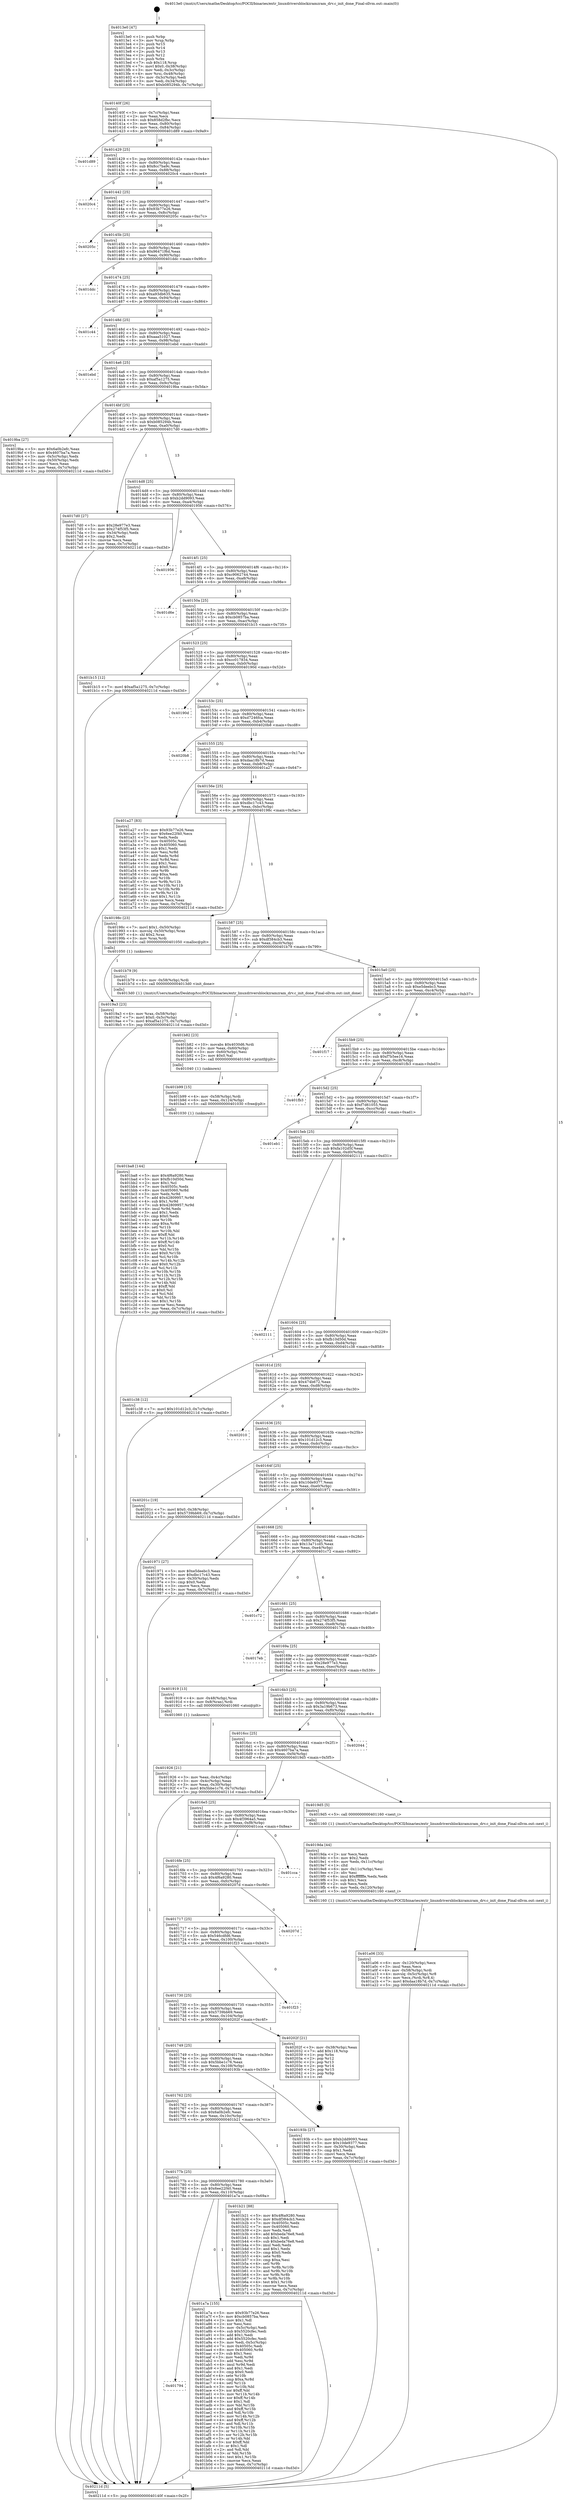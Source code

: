 digraph "0x4013e0" {
  label = "0x4013e0 (/mnt/c/Users/mathe/Desktop/tcc/POCII/binaries/extr_linuxdriversblockzramzram_drv.c_init_done_Final-ollvm.out::main(0))"
  labelloc = "t"
  node[shape=record]

  Entry [label="",width=0.3,height=0.3,shape=circle,fillcolor=black,style=filled]
  "0x40140f" [label="{
     0x40140f [26]\l
     | [instrs]\l
     &nbsp;&nbsp;0x40140f \<+3\>: mov -0x7c(%rbp),%eax\l
     &nbsp;&nbsp;0x401412 \<+2\>: mov %eax,%ecx\l
     &nbsp;&nbsp;0x401414 \<+6\>: sub $0x858d2fbc,%ecx\l
     &nbsp;&nbsp;0x40141a \<+3\>: mov %eax,-0x80(%rbp)\l
     &nbsp;&nbsp;0x40141d \<+6\>: mov %ecx,-0x84(%rbp)\l
     &nbsp;&nbsp;0x401423 \<+6\>: je 0000000000401d89 \<main+0x9a9\>\l
  }"]
  "0x401d89" [label="{
     0x401d89\l
  }", style=dashed]
  "0x401429" [label="{
     0x401429 [25]\l
     | [instrs]\l
     &nbsp;&nbsp;0x401429 \<+5\>: jmp 000000000040142e \<main+0x4e\>\l
     &nbsp;&nbsp;0x40142e \<+3\>: mov -0x80(%rbp),%eax\l
     &nbsp;&nbsp;0x401431 \<+5\>: sub $0x8cc7ba9c,%eax\l
     &nbsp;&nbsp;0x401436 \<+6\>: mov %eax,-0x88(%rbp)\l
     &nbsp;&nbsp;0x40143c \<+6\>: je 00000000004020c4 \<main+0xce4\>\l
  }"]
  Exit [label="",width=0.3,height=0.3,shape=circle,fillcolor=black,style=filled,peripheries=2]
  "0x4020c4" [label="{
     0x4020c4\l
  }", style=dashed]
  "0x401442" [label="{
     0x401442 [25]\l
     | [instrs]\l
     &nbsp;&nbsp;0x401442 \<+5\>: jmp 0000000000401447 \<main+0x67\>\l
     &nbsp;&nbsp;0x401447 \<+3\>: mov -0x80(%rbp),%eax\l
     &nbsp;&nbsp;0x40144a \<+5\>: sub $0x93b77e26,%eax\l
     &nbsp;&nbsp;0x40144f \<+6\>: mov %eax,-0x8c(%rbp)\l
     &nbsp;&nbsp;0x401455 \<+6\>: je 000000000040205c \<main+0xc7c\>\l
  }"]
  "0x401ba8" [label="{
     0x401ba8 [144]\l
     | [instrs]\l
     &nbsp;&nbsp;0x401ba8 \<+5\>: mov $0x4f6a9280,%eax\l
     &nbsp;&nbsp;0x401bad \<+5\>: mov $0xfb10d50d,%esi\l
     &nbsp;&nbsp;0x401bb2 \<+2\>: mov $0x1,%cl\l
     &nbsp;&nbsp;0x401bb4 \<+7\>: mov 0x40505c,%edx\l
     &nbsp;&nbsp;0x401bbb \<+8\>: mov 0x405060,%r8d\l
     &nbsp;&nbsp;0x401bc3 \<+3\>: mov %edx,%r9d\l
     &nbsp;&nbsp;0x401bc6 \<+7\>: add $0x42809957,%r9d\l
     &nbsp;&nbsp;0x401bcd \<+4\>: sub $0x1,%r9d\l
     &nbsp;&nbsp;0x401bd1 \<+7\>: sub $0x42809957,%r9d\l
     &nbsp;&nbsp;0x401bd8 \<+4\>: imul %r9d,%edx\l
     &nbsp;&nbsp;0x401bdc \<+3\>: and $0x1,%edx\l
     &nbsp;&nbsp;0x401bdf \<+3\>: cmp $0x0,%edx\l
     &nbsp;&nbsp;0x401be2 \<+4\>: sete %r10b\l
     &nbsp;&nbsp;0x401be6 \<+4\>: cmp $0xa,%r8d\l
     &nbsp;&nbsp;0x401bea \<+4\>: setl %r11b\l
     &nbsp;&nbsp;0x401bee \<+3\>: mov %r10b,%bl\l
     &nbsp;&nbsp;0x401bf1 \<+3\>: xor $0xff,%bl\l
     &nbsp;&nbsp;0x401bf4 \<+3\>: mov %r11b,%r14b\l
     &nbsp;&nbsp;0x401bf7 \<+4\>: xor $0xff,%r14b\l
     &nbsp;&nbsp;0x401bfb \<+3\>: xor $0x0,%cl\l
     &nbsp;&nbsp;0x401bfe \<+3\>: mov %bl,%r15b\l
     &nbsp;&nbsp;0x401c01 \<+4\>: and $0x0,%r15b\l
     &nbsp;&nbsp;0x401c05 \<+3\>: and %cl,%r10b\l
     &nbsp;&nbsp;0x401c08 \<+3\>: mov %r14b,%r12b\l
     &nbsp;&nbsp;0x401c0b \<+4\>: and $0x0,%r12b\l
     &nbsp;&nbsp;0x401c0f \<+3\>: and %cl,%r11b\l
     &nbsp;&nbsp;0x401c12 \<+3\>: or %r10b,%r15b\l
     &nbsp;&nbsp;0x401c15 \<+3\>: or %r11b,%r12b\l
     &nbsp;&nbsp;0x401c18 \<+3\>: xor %r12b,%r15b\l
     &nbsp;&nbsp;0x401c1b \<+3\>: or %r14b,%bl\l
     &nbsp;&nbsp;0x401c1e \<+3\>: xor $0xff,%bl\l
     &nbsp;&nbsp;0x401c21 \<+3\>: or $0x0,%cl\l
     &nbsp;&nbsp;0x401c24 \<+2\>: and %cl,%bl\l
     &nbsp;&nbsp;0x401c26 \<+3\>: or %bl,%r15b\l
     &nbsp;&nbsp;0x401c29 \<+4\>: test $0x1,%r15b\l
     &nbsp;&nbsp;0x401c2d \<+3\>: cmovne %esi,%eax\l
     &nbsp;&nbsp;0x401c30 \<+3\>: mov %eax,-0x7c(%rbp)\l
     &nbsp;&nbsp;0x401c33 \<+5\>: jmp 000000000040211d \<main+0xd3d\>\l
  }"]
  "0x40205c" [label="{
     0x40205c\l
  }", style=dashed]
  "0x40145b" [label="{
     0x40145b [25]\l
     | [instrs]\l
     &nbsp;&nbsp;0x40145b \<+5\>: jmp 0000000000401460 \<main+0x80\>\l
     &nbsp;&nbsp;0x401460 \<+3\>: mov -0x80(%rbp),%eax\l
     &nbsp;&nbsp;0x401463 \<+5\>: sub $0x96471f6d,%eax\l
     &nbsp;&nbsp;0x401468 \<+6\>: mov %eax,-0x90(%rbp)\l
     &nbsp;&nbsp;0x40146e \<+6\>: je 0000000000401ddc \<main+0x9fc\>\l
  }"]
  "0x401b99" [label="{
     0x401b99 [15]\l
     | [instrs]\l
     &nbsp;&nbsp;0x401b99 \<+4\>: mov -0x58(%rbp),%rdi\l
     &nbsp;&nbsp;0x401b9d \<+6\>: mov %eax,-0x124(%rbp)\l
     &nbsp;&nbsp;0x401ba3 \<+5\>: call 0000000000401030 \<free@plt\>\l
     | [calls]\l
     &nbsp;&nbsp;0x401030 \{1\} (unknown)\l
  }"]
  "0x401ddc" [label="{
     0x401ddc\l
  }", style=dashed]
  "0x401474" [label="{
     0x401474 [25]\l
     | [instrs]\l
     &nbsp;&nbsp;0x401474 \<+5\>: jmp 0000000000401479 \<main+0x99\>\l
     &nbsp;&nbsp;0x401479 \<+3\>: mov -0x80(%rbp),%eax\l
     &nbsp;&nbsp;0x40147c \<+5\>: sub $0xa93db635,%eax\l
     &nbsp;&nbsp;0x401481 \<+6\>: mov %eax,-0x94(%rbp)\l
     &nbsp;&nbsp;0x401487 \<+6\>: je 0000000000401c44 \<main+0x864\>\l
  }"]
  "0x401b82" [label="{
     0x401b82 [23]\l
     | [instrs]\l
     &nbsp;&nbsp;0x401b82 \<+10\>: movabs $0x4030d6,%rdi\l
     &nbsp;&nbsp;0x401b8c \<+3\>: mov %eax,-0x60(%rbp)\l
     &nbsp;&nbsp;0x401b8f \<+3\>: mov -0x60(%rbp),%esi\l
     &nbsp;&nbsp;0x401b92 \<+2\>: mov $0x0,%al\l
     &nbsp;&nbsp;0x401b94 \<+5\>: call 0000000000401040 \<printf@plt\>\l
     | [calls]\l
     &nbsp;&nbsp;0x401040 \{1\} (unknown)\l
  }"]
  "0x401c44" [label="{
     0x401c44\l
  }", style=dashed]
  "0x40148d" [label="{
     0x40148d [25]\l
     | [instrs]\l
     &nbsp;&nbsp;0x40148d \<+5\>: jmp 0000000000401492 \<main+0xb2\>\l
     &nbsp;&nbsp;0x401492 \<+3\>: mov -0x80(%rbp),%eax\l
     &nbsp;&nbsp;0x401495 \<+5\>: sub $0xaaa51027,%eax\l
     &nbsp;&nbsp;0x40149a \<+6\>: mov %eax,-0x98(%rbp)\l
     &nbsp;&nbsp;0x4014a0 \<+6\>: je 0000000000401ebd \<main+0xadd\>\l
  }"]
  "0x401794" [label="{
     0x401794\l
  }", style=dashed]
  "0x401ebd" [label="{
     0x401ebd\l
  }", style=dashed]
  "0x4014a6" [label="{
     0x4014a6 [25]\l
     | [instrs]\l
     &nbsp;&nbsp;0x4014a6 \<+5\>: jmp 00000000004014ab \<main+0xcb\>\l
     &nbsp;&nbsp;0x4014ab \<+3\>: mov -0x80(%rbp),%eax\l
     &nbsp;&nbsp;0x4014ae \<+5\>: sub $0xaf5a1275,%eax\l
     &nbsp;&nbsp;0x4014b3 \<+6\>: mov %eax,-0x9c(%rbp)\l
     &nbsp;&nbsp;0x4014b9 \<+6\>: je 00000000004019ba \<main+0x5da\>\l
  }"]
  "0x401a7a" [label="{
     0x401a7a [155]\l
     | [instrs]\l
     &nbsp;&nbsp;0x401a7a \<+5\>: mov $0x93b77e26,%eax\l
     &nbsp;&nbsp;0x401a7f \<+5\>: mov $0xcb0857ba,%ecx\l
     &nbsp;&nbsp;0x401a84 \<+2\>: mov $0x1,%dl\l
     &nbsp;&nbsp;0x401a86 \<+2\>: xor %esi,%esi\l
     &nbsp;&nbsp;0x401a88 \<+3\>: mov -0x5c(%rbp),%edi\l
     &nbsp;&nbsp;0x401a8b \<+6\>: sub $0x5520cfec,%edi\l
     &nbsp;&nbsp;0x401a91 \<+3\>: add $0x1,%edi\l
     &nbsp;&nbsp;0x401a94 \<+6\>: add $0x5520cfec,%edi\l
     &nbsp;&nbsp;0x401a9a \<+3\>: mov %edi,-0x5c(%rbp)\l
     &nbsp;&nbsp;0x401a9d \<+7\>: mov 0x40505c,%edi\l
     &nbsp;&nbsp;0x401aa4 \<+8\>: mov 0x405060,%r8d\l
     &nbsp;&nbsp;0x401aac \<+3\>: sub $0x1,%esi\l
     &nbsp;&nbsp;0x401aaf \<+3\>: mov %edi,%r9d\l
     &nbsp;&nbsp;0x401ab2 \<+3\>: add %esi,%r9d\l
     &nbsp;&nbsp;0x401ab5 \<+4\>: imul %r9d,%edi\l
     &nbsp;&nbsp;0x401ab9 \<+3\>: and $0x1,%edi\l
     &nbsp;&nbsp;0x401abc \<+3\>: cmp $0x0,%edi\l
     &nbsp;&nbsp;0x401abf \<+4\>: sete %r10b\l
     &nbsp;&nbsp;0x401ac3 \<+4\>: cmp $0xa,%r8d\l
     &nbsp;&nbsp;0x401ac7 \<+4\>: setl %r11b\l
     &nbsp;&nbsp;0x401acb \<+3\>: mov %r10b,%bl\l
     &nbsp;&nbsp;0x401ace \<+3\>: xor $0xff,%bl\l
     &nbsp;&nbsp;0x401ad1 \<+3\>: mov %r11b,%r14b\l
     &nbsp;&nbsp;0x401ad4 \<+4\>: xor $0xff,%r14b\l
     &nbsp;&nbsp;0x401ad8 \<+3\>: xor $0x1,%dl\l
     &nbsp;&nbsp;0x401adb \<+3\>: mov %bl,%r15b\l
     &nbsp;&nbsp;0x401ade \<+4\>: and $0xff,%r15b\l
     &nbsp;&nbsp;0x401ae2 \<+3\>: and %dl,%r10b\l
     &nbsp;&nbsp;0x401ae5 \<+3\>: mov %r14b,%r12b\l
     &nbsp;&nbsp;0x401ae8 \<+4\>: and $0xff,%r12b\l
     &nbsp;&nbsp;0x401aec \<+3\>: and %dl,%r11b\l
     &nbsp;&nbsp;0x401aef \<+3\>: or %r10b,%r15b\l
     &nbsp;&nbsp;0x401af2 \<+3\>: or %r11b,%r12b\l
     &nbsp;&nbsp;0x401af5 \<+3\>: xor %r12b,%r15b\l
     &nbsp;&nbsp;0x401af8 \<+3\>: or %r14b,%bl\l
     &nbsp;&nbsp;0x401afb \<+3\>: xor $0xff,%bl\l
     &nbsp;&nbsp;0x401afe \<+3\>: or $0x1,%dl\l
     &nbsp;&nbsp;0x401b01 \<+2\>: and %dl,%bl\l
     &nbsp;&nbsp;0x401b03 \<+3\>: or %bl,%r15b\l
     &nbsp;&nbsp;0x401b06 \<+4\>: test $0x1,%r15b\l
     &nbsp;&nbsp;0x401b0a \<+3\>: cmovne %ecx,%eax\l
     &nbsp;&nbsp;0x401b0d \<+3\>: mov %eax,-0x7c(%rbp)\l
     &nbsp;&nbsp;0x401b10 \<+5\>: jmp 000000000040211d \<main+0xd3d\>\l
  }"]
  "0x4019ba" [label="{
     0x4019ba [27]\l
     | [instrs]\l
     &nbsp;&nbsp;0x4019ba \<+5\>: mov $0x6a0b2efc,%eax\l
     &nbsp;&nbsp;0x4019bf \<+5\>: mov $0x4607ba7a,%ecx\l
     &nbsp;&nbsp;0x4019c4 \<+3\>: mov -0x5c(%rbp),%edx\l
     &nbsp;&nbsp;0x4019c7 \<+3\>: cmp -0x50(%rbp),%edx\l
     &nbsp;&nbsp;0x4019ca \<+3\>: cmovl %ecx,%eax\l
     &nbsp;&nbsp;0x4019cd \<+3\>: mov %eax,-0x7c(%rbp)\l
     &nbsp;&nbsp;0x4019d0 \<+5\>: jmp 000000000040211d \<main+0xd3d\>\l
  }"]
  "0x4014bf" [label="{
     0x4014bf [25]\l
     | [instrs]\l
     &nbsp;&nbsp;0x4014bf \<+5\>: jmp 00000000004014c4 \<main+0xe4\>\l
     &nbsp;&nbsp;0x4014c4 \<+3\>: mov -0x80(%rbp),%eax\l
     &nbsp;&nbsp;0x4014c7 \<+5\>: sub $0xb085294b,%eax\l
     &nbsp;&nbsp;0x4014cc \<+6\>: mov %eax,-0xa0(%rbp)\l
     &nbsp;&nbsp;0x4014d2 \<+6\>: je 00000000004017d0 \<main+0x3f0\>\l
  }"]
  "0x40177b" [label="{
     0x40177b [25]\l
     | [instrs]\l
     &nbsp;&nbsp;0x40177b \<+5\>: jmp 0000000000401780 \<main+0x3a0\>\l
     &nbsp;&nbsp;0x401780 \<+3\>: mov -0x80(%rbp),%eax\l
     &nbsp;&nbsp;0x401783 \<+5\>: sub $0x6ee22f40,%eax\l
     &nbsp;&nbsp;0x401788 \<+6\>: mov %eax,-0x110(%rbp)\l
     &nbsp;&nbsp;0x40178e \<+6\>: je 0000000000401a7a \<main+0x69a\>\l
  }"]
  "0x4017d0" [label="{
     0x4017d0 [27]\l
     | [instrs]\l
     &nbsp;&nbsp;0x4017d0 \<+5\>: mov $0x28e977e3,%eax\l
     &nbsp;&nbsp;0x4017d5 \<+5\>: mov $0x274f53f5,%ecx\l
     &nbsp;&nbsp;0x4017da \<+3\>: mov -0x34(%rbp),%edx\l
     &nbsp;&nbsp;0x4017dd \<+3\>: cmp $0x2,%edx\l
     &nbsp;&nbsp;0x4017e0 \<+3\>: cmovne %ecx,%eax\l
     &nbsp;&nbsp;0x4017e3 \<+3\>: mov %eax,-0x7c(%rbp)\l
     &nbsp;&nbsp;0x4017e6 \<+5\>: jmp 000000000040211d \<main+0xd3d\>\l
  }"]
  "0x4014d8" [label="{
     0x4014d8 [25]\l
     | [instrs]\l
     &nbsp;&nbsp;0x4014d8 \<+5\>: jmp 00000000004014dd \<main+0xfd\>\l
     &nbsp;&nbsp;0x4014dd \<+3\>: mov -0x80(%rbp),%eax\l
     &nbsp;&nbsp;0x4014e0 \<+5\>: sub $0xb2dd9093,%eax\l
     &nbsp;&nbsp;0x4014e5 \<+6\>: mov %eax,-0xa4(%rbp)\l
     &nbsp;&nbsp;0x4014eb \<+6\>: je 0000000000401956 \<main+0x576\>\l
  }"]
  "0x40211d" [label="{
     0x40211d [5]\l
     | [instrs]\l
     &nbsp;&nbsp;0x40211d \<+5\>: jmp 000000000040140f \<main+0x2f\>\l
  }"]
  "0x4013e0" [label="{
     0x4013e0 [47]\l
     | [instrs]\l
     &nbsp;&nbsp;0x4013e0 \<+1\>: push %rbp\l
     &nbsp;&nbsp;0x4013e1 \<+3\>: mov %rsp,%rbp\l
     &nbsp;&nbsp;0x4013e4 \<+2\>: push %r15\l
     &nbsp;&nbsp;0x4013e6 \<+2\>: push %r14\l
     &nbsp;&nbsp;0x4013e8 \<+2\>: push %r13\l
     &nbsp;&nbsp;0x4013ea \<+2\>: push %r12\l
     &nbsp;&nbsp;0x4013ec \<+1\>: push %rbx\l
     &nbsp;&nbsp;0x4013ed \<+7\>: sub $0x118,%rsp\l
     &nbsp;&nbsp;0x4013f4 \<+7\>: movl $0x0,-0x38(%rbp)\l
     &nbsp;&nbsp;0x4013fb \<+3\>: mov %edi,-0x3c(%rbp)\l
     &nbsp;&nbsp;0x4013fe \<+4\>: mov %rsi,-0x48(%rbp)\l
     &nbsp;&nbsp;0x401402 \<+3\>: mov -0x3c(%rbp),%edi\l
     &nbsp;&nbsp;0x401405 \<+3\>: mov %edi,-0x34(%rbp)\l
     &nbsp;&nbsp;0x401408 \<+7\>: movl $0xb085294b,-0x7c(%rbp)\l
  }"]
  "0x401b21" [label="{
     0x401b21 [88]\l
     | [instrs]\l
     &nbsp;&nbsp;0x401b21 \<+5\>: mov $0x4f6a9280,%eax\l
     &nbsp;&nbsp;0x401b26 \<+5\>: mov $0xdf384cb3,%ecx\l
     &nbsp;&nbsp;0x401b2b \<+7\>: mov 0x40505c,%edx\l
     &nbsp;&nbsp;0x401b32 \<+7\>: mov 0x405060,%esi\l
     &nbsp;&nbsp;0x401b39 \<+2\>: mov %edx,%edi\l
     &nbsp;&nbsp;0x401b3b \<+6\>: add $0xbeda76e8,%edi\l
     &nbsp;&nbsp;0x401b41 \<+3\>: sub $0x1,%edi\l
     &nbsp;&nbsp;0x401b44 \<+6\>: sub $0xbeda76e8,%edi\l
     &nbsp;&nbsp;0x401b4a \<+3\>: imul %edi,%edx\l
     &nbsp;&nbsp;0x401b4d \<+3\>: and $0x1,%edx\l
     &nbsp;&nbsp;0x401b50 \<+3\>: cmp $0x0,%edx\l
     &nbsp;&nbsp;0x401b53 \<+4\>: sete %r8b\l
     &nbsp;&nbsp;0x401b57 \<+3\>: cmp $0xa,%esi\l
     &nbsp;&nbsp;0x401b5a \<+4\>: setl %r9b\l
     &nbsp;&nbsp;0x401b5e \<+3\>: mov %r8b,%r10b\l
     &nbsp;&nbsp;0x401b61 \<+3\>: and %r9b,%r10b\l
     &nbsp;&nbsp;0x401b64 \<+3\>: xor %r9b,%r8b\l
     &nbsp;&nbsp;0x401b67 \<+3\>: or %r8b,%r10b\l
     &nbsp;&nbsp;0x401b6a \<+4\>: test $0x1,%r10b\l
     &nbsp;&nbsp;0x401b6e \<+3\>: cmovne %ecx,%eax\l
     &nbsp;&nbsp;0x401b71 \<+3\>: mov %eax,-0x7c(%rbp)\l
     &nbsp;&nbsp;0x401b74 \<+5\>: jmp 000000000040211d \<main+0xd3d\>\l
  }"]
  "0x401956" [label="{
     0x401956\l
  }", style=dashed]
  "0x4014f1" [label="{
     0x4014f1 [25]\l
     | [instrs]\l
     &nbsp;&nbsp;0x4014f1 \<+5\>: jmp 00000000004014f6 \<main+0x116\>\l
     &nbsp;&nbsp;0x4014f6 \<+3\>: mov -0x80(%rbp),%eax\l
     &nbsp;&nbsp;0x4014f9 \<+5\>: sub $0xc9062744,%eax\l
     &nbsp;&nbsp;0x4014fe \<+6\>: mov %eax,-0xa8(%rbp)\l
     &nbsp;&nbsp;0x401504 \<+6\>: je 0000000000401d6e \<main+0x98e\>\l
  }"]
  "0x401a06" [label="{
     0x401a06 [33]\l
     | [instrs]\l
     &nbsp;&nbsp;0x401a06 \<+6\>: mov -0x120(%rbp),%ecx\l
     &nbsp;&nbsp;0x401a0c \<+3\>: imul %eax,%ecx\l
     &nbsp;&nbsp;0x401a0f \<+4\>: mov -0x58(%rbp),%rdi\l
     &nbsp;&nbsp;0x401a13 \<+4\>: movslq -0x5c(%rbp),%r8\l
     &nbsp;&nbsp;0x401a17 \<+4\>: mov %ecx,(%rdi,%r8,4)\l
     &nbsp;&nbsp;0x401a1b \<+7\>: movl $0xdaa18b7d,-0x7c(%rbp)\l
     &nbsp;&nbsp;0x401a22 \<+5\>: jmp 000000000040211d \<main+0xd3d\>\l
  }"]
  "0x401d6e" [label="{
     0x401d6e\l
  }", style=dashed]
  "0x40150a" [label="{
     0x40150a [25]\l
     | [instrs]\l
     &nbsp;&nbsp;0x40150a \<+5\>: jmp 000000000040150f \<main+0x12f\>\l
     &nbsp;&nbsp;0x40150f \<+3\>: mov -0x80(%rbp),%eax\l
     &nbsp;&nbsp;0x401512 \<+5\>: sub $0xcb0857ba,%eax\l
     &nbsp;&nbsp;0x401517 \<+6\>: mov %eax,-0xac(%rbp)\l
     &nbsp;&nbsp;0x40151d \<+6\>: je 0000000000401b15 \<main+0x735\>\l
  }"]
  "0x4019da" [label="{
     0x4019da [44]\l
     | [instrs]\l
     &nbsp;&nbsp;0x4019da \<+2\>: xor %ecx,%ecx\l
     &nbsp;&nbsp;0x4019dc \<+5\>: mov $0x2,%edx\l
     &nbsp;&nbsp;0x4019e1 \<+6\>: mov %edx,-0x11c(%rbp)\l
     &nbsp;&nbsp;0x4019e7 \<+1\>: cltd\l
     &nbsp;&nbsp;0x4019e8 \<+6\>: mov -0x11c(%rbp),%esi\l
     &nbsp;&nbsp;0x4019ee \<+2\>: idiv %esi\l
     &nbsp;&nbsp;0x4019f0 \<+6\>: imul $0xfffffffe,%edx,%edx\l
     &nbsp;&nbsp;0x4019f6 \<+3\>: sub $0x1,%ecx\l
     &nbsp;&nbsp;0x4019f9 \<+2\>: sub %ecx,%edx\l
     &nbsp;&nbsp;0x4019fb \<+6\>: mov %edx,-0x120(%rbp)\l
     &nbsp;&nbsp;0x401a01 \<+5\>: call 0000000000401160 \<next_i\>\l
     | [calls]\l
     &nbsp;&nbsp;0x401160 \{1\} (/mnt/c/Users/mathe/Desktop/tcc/POCII/binaries/extr_linuxdriversblockzramzram_drv.c_init_done_Final-ollvm.out::next_i)\l
  }"]
  "0x401b15" [label="{
     0x401b15 [12]\l
     | [instrs]\l
     &nbsp;&nbsp;0x401b15 \<+7\>: movl $0xaf5a1275,-0x7c(%rbp)\l
     &nbsp;&nbsp;0x401b1c \<+5\>: jmp 000000000040211d \<main+0xd3d\>\l
  }"]
  "0x401523" [label="{
     0x401523 [25]\l
     | [instrs]\l
     &nbsp;&nbsp;0x401523 \<+5\>: jmp 0000000000401528 \<main+0x148\>\l
     &nbsp;&nbsp;0x401528 \<+3\>: mov -0x80(%rbp),%eax\l
     &nbsp;&nbsp;0x40152b \<+5\>: sub $0xcc017834,%eax\l
     &nbsp;&nbsp;0x401530 \<+6\>: mov %eax,-0xb0(%rbp)\l
     &nbsp;&nbsp;0x401536 \<+6\>: je 000000000040190d \<main+0x52d\>\l
  }"]
  "0x4019a3" [label="{
     0x4019a3 [23]\l
     | [instrs]\l
     &nbsp;&nbsp;0x4019a3 \<+4\>: mov %rax,-0x58(%rbp)\l
     &nbsp;&nbsp;0x4019a7 \<+7\>: movl $0x0,-0x5c(%rbp)\l
     &nbsp;&nbsp;0x4019ae \<+7\>: movl $0xaf5a1275,-0x7c(%rbp)\l
     &nbsp;&nbsp;0x4019b5 \<+5\>: jmp 000000000040211d \<main+0xd3d\>\l
  }"]
  "0x40190d" [label="{
     0x40190d\l
  }", style=dashed]
  "0x40153c" [label="{
     0x40153c [25]\l
     | [instrs]\l
     &nbsp;&nbsp;0x40153c \<+5\>: jmp 0000000000401541 \<main+0x161\>\l
     &nbsp;&nbsp;0x401541 \<+3\>: mov -0x80(%rbp),%eax\l
     &nbsp;&nbsp;0x401544 \<+5\>: sub $0xd7246fca,%eax\l
     &nbsp;&nbsp;0x401549 \<+6\>: mov %eax,-0xb4(%rbp)\l
     &nbsp;&nbsp;0x40154f \<+6\>: je 00000000004020b8 \<main+0xcd8\>\l
  }"]
  "0x401762" [label="{
     0x401762 [25]\l
     | [instrs]\l
     &nbsp;&nbsp;0x401762 \<+5\>: jmp 0000000000401767 \<main+0x387\>\l
     &nbsp;&nbsp;0x401767 \<+3\>: mov -0x80(%rbp),%eax\l
     &nbsp;&nbsp;0x40176a \<+5\>: sub $0x6a0b2efc,%eax\l
     &nbsp;&nbsp;0x40176f \<+6\>: mov %eax,-0x10c(%rbp)\l
     &nbsp;&nbsp;0x401775 \<+6\>: je 0000000000401b21 \<main+0x741\>\l
  }"]
  "0x4020b8" [label="{
     0x4020b8\l
  }", style=dashed]
  "0x401555" [label="{
     0x401555 [25]\l
     | [instrs]\l
     &nbsp;&nbsp;0x401555 \<+5\>: jmp 000000000040155a \<main+0x17a\>\l
     &nbsp;&nbsp;0x40155a \<+3\>: mov -0x80(%rbp),%eax\l
     &nbsp;&nbsp;0x40155d \<+5\>: sub $0xdaa18b7d,%eax\l
     &nbsp;&nbsp;0x401562 \<+6\>: mov %eax,-0xb8(%rbp)\l
     &nbsp;&nbsp;0x401568 \<+6\>: je 0000000000401a27 \<main+0x647\>\l
  }"]
  "0x40193b" [label="{
     0x40193b [27]\l
     | [instrs]\l
     &nbsp;&nbsp;0x40193b \<+5\>: mov $0xb2dd9093,%eax\l
     &nbsp;&nbsp;0x401940 \<+5\>: mov $0x10de9377,%ecx\l
     &nbsp;&nbsp;0x401945 \<+3\>: mov -0x30(%rbp),%edx\l
     &nbsp;&nbsp;0x401948 \<+3\>: cmp $0x1,%edx\l
     &nbsp;&nbsp;0x40194b \<+3\>: cmovl %ecx,%eax\l
     &nbsp;&nbsp;0x40194e \<+3\>: mov %eax,-0x7c(%rbp)\l
     &nbsp;&nbsp;0x401951 \<+5\>: jmp 000000000040211d \<main+0xd3d\>\l
  }"]
  "0x401a27" [label="{
     0x401a27 [83]\l
     | [instrs]\l
     &nbsp;&nbsp;0x401a27 \<+5\>: mov $0x93b77e26,%eax\l
     &nbsp;&nbsp;0x401a2c \<+5\>: mov $0x6ee22f40,%ecx\l
     &nbsp;&nbsp;0x401a31 \<+2\>: xor %edx,%edx\l
     &nbsp;&nbsp;0x401a33 \<+7\>: mov 0x40505c,%esi\l
     &nbsp;&nbsp;0x401a3a \<+7\>: mov 0x405060,%edi\l
     &nbsp;&nbsp;0x401a41 \<+3\>: sub $0x1,%edx\l
     &nbsp;&nbsp;0x401a44 \<+3\>: mov %esi,%r8d\l
     &nbsp;&nbsp;0x401a47 \<+3\>: add %edx,%r8d\l
     &nbsp;&nbsp;0x401a4a \<+4\>: imul %r8d,%esi\l
     &nbsp;&nbsp;0x401a4e \<+3\>: and $0x1,%esi\l
     &nbsp;&nbsp;0x401a51 \<+3\>: cmp $0x0,%esi\l
     &nbsp;&nbsp;0x401a54 \<+4\>: sete %r9b\l
     &nbsp;&nbsp;0x401a58 \<+3\>: cmp $0xa,%edi\l
     &nbsp;&nbsp;0x401a5b \<+4\>: setl %r10b\l
     &nbsp;&nbsp;0x401a5f \<+3\>: mov %r9b,%r11b\l
     &nbsp;&nbsp;0x401a62 \<+3\>: and %r10b,%r11b\l
     &nbsp;&nbsp;0x401a65 \<+3\>: xor %r10b,%r9b\l
     &nbsp;&nbsp;0x401a68 \<+3\>: or %r9b,%r11b\l
     &nbsp;&nbsp;0x401a6b \<+4\>: test $0x1,%r11b\l
     &nbsp;&nbsp;0x401a6f \<+3\>: cmovne %ecx,%eax\l
     &nbsp;&nbsp;0x401a72 \<+3\>: mov %eax,-0x7c(%rbp)\l
     &nbsp;&nbsp;0x401a75 \<+5\>: jmp 000000000040211d \<main+0xd3d\>\l
  }"]
  "0x40156e" [label="{
     0x40156e [25]\l
     | [instrs]\l
     &nbsp;&nbsp;0x40156e \<+5\>: jmp 0000000000401573 \<main+0x193\>\l
     &nbsp;&nbsp;0x401573 \<+3\>: mov -0x80(%rbp),%eax\l
     &nbsp;&nbsp;0x401576 \<+5\>: sub $0xdbc17c43,%eax\l
     &nbsp;&nbsp;0x40157b \<+6\>: mov %eax,-0xbc(%rbp)\l
     &nbsp;&nbsp;0x401581 \<+6\>: je 000000000040198c \<main+0x5ac\>\l
  }"]
  "0x401749" [label="{
     0x401749 [25]\l
     | [instrs]\l
     &nbsp;&nbsp;0x401749 \<+5\>: jmp 000000000040174e \<main+0x36e\>\l
     &nbsp;&nbsp;0x40174e \<+3\>: mov -0x80(%rbp),%eax\l
     &nbsp;&nbsp;0x401751 \<+5\>: sub $0x5bbe1c76,%eax\l
     &nbsp;&nbsp;0x401756 \<+6\>: mov %eax,-0x108(%rbp)\l
     &nbsp;&nbsp;0x40175c \<+6\>: je 000000000040193b \<main+0x55b\>\l
  }"]
  "0x40198c" [label="{
     0x40198c [23]\l
     | [instrs]\l
     &nbsp;&nbsp;0x40198c \<+7\>: movl $0x1,-0x50(%rbp)\l
     &nbsp;&nbsp;0x401993 \<+4\>: movslq -0x50(%rbp),%rax\l
     &nbsp;&nbsp;0x401997 \<+4\>: shl $0x2,%rax\l
     &nbsp;&nbsp;0x40199b \<+3\>: mov %rax,%rdi\l
     &nbsp;&nbsp;0x40199e \<+5\>: call 0000000000401050 \<malloc@plt\>\l
     | [calls]\l
     &nbsp;&nbsp;0x401050 \{1\} (unknown)\l
  }"]
  "0x401587" [label="{
     0x401587 [25]\l
     | [instrs]\l
     &nbsp;&nbsp;0x401587 \<+5\>: jmp 000000000040158c \<main+0x1ac\>\l
     &nbsp;&nbsp;0x40158c \<+3\>: mov -0x80(%rbp),%eax\l
     &nbsp;&nbsp;0x40158f \<+5\>: sub $0xdf384cb3,%eax\l
     &nbsp;&nbsp;0x401594 \<+6\>: mov %eax,-0xc0(%rbp)\l
     &nbsp;&nbsp;0x40159a \<+6\>: je 0000000000401b79 \<main+0x799\>\l
  }"]
  "0x40202f" [label="{
     0x40202f [21]\l
     | [instrs]\l
     &nbsp;&nbsp;0x40202f \<+3\>: mov -0x38(%rbp),%eax\l
     &nbsp;&nbsp;0x402032 \<+7\>: add $0x118,%rsp\l
     &nbsp;&nbsp;0x402039 \<+1\>: pop %rbx\l
     &nbsp;&nbsp;0x40203a \<+2\>: pop %r12\l
     &nbsp;&nbsp;0x40203c \<+2\>: pop %r13\l
     &nbsp;&nbsp;0x40203e \<+2\>: pop %r14\l
     &nbsp;&nbsp;0x402040 \<+2\>: pop %r15\l
     &nbsp;&nbsp;0x402042 \<+1\>: pop %rbp\l
     &nbsp;&nbsp;0x402043 \<+1\>: ret\l
  }"]
  "0x401b79" [label="{
     0x401b79 [9]\l
     | [instrs]\l
     &nbsp;&nbsp;0x401b79 \<+4\>: mov -0x58(%rbp),%rdi\l
     &nbsp;&nbsp;0x401b7d \<+5\>: call 00000000004013d0 \<init_done\>\l
     | [calls]\l
     &nbsp;&nbsp;0x4013d0 \{1\} (/mnt/c/Users/mathe/Desktop/tcc/POCII/binaries/extr_linuxdriversblockzramzram_drv.c_init_done_Final-ollvm.out::init_done)\l
  }"]
  "0x4015a0" [label="{
     0x4015a0 [25]\l
     | [instrs]\l
     &nbsp;&nbsp;0x4015a0 \<+5\>: jmp 00000000004015a5 \<main+0x1c5\>\l
     &nbsp;&nbsp;0x4015a5 \<+3\>: mov -0x80(%rbp),%eax\l
     &nbsp;&nbsp;0x4015a8 \<+5\>: sub $0xe5deebc3,%eax\l
     &nbsp;&nbsp;0x4015ad \<+6\>: mov %eax,-0xc4(%rbp)\l
     &nbsp;&nbsp;0x4015b3 \<+6\>: je 0000000000401f17 \<main+0xb37\>\l
  }"]
  "0x401730" [label="{
     0x401730 [25]\l
     | [instrs]\l
     &nbsp;&nbsp;0x401730 \<+5\>: jmp 0000000000401735 \<main+0x355\>\l
     &nbsp;&nbsp;0x401735 \<+3\>: mov -0x80(%rbp),%eax\l
     &nbsp;&nbsp;0x401738 \<+5\>: sub $0x5739bb69,%eax\l
     &nbsp;&nbsp;0x40173d \<+6\>: mov %eax,-0x104(%rbp)\l
     &nbsp;&nbsp;0x401743 \<+6\>: je 000000000040202f \<main+0xc4f\>\l
  }"]
  "0x401f17" [label="{
     0x401f17\l
  }", style=dashed]
  "0x4015b9" [label="{
     0x4015b9 [25]\l
     | [instrs]\l
     &nbsp;&nbsp;0x4015b9 \<+5\>: jmp 00000000004015be \<main+0x1de\>\l
     &nbsp;&nbsp;0x4015be \<+3\>: mov -0x80(%rbp),%eax\l
     &nbsp;&nbsp;0x4015c1 \<+5\>: sub $0xf7b5ee16,%eax\l
     &nbsp;&nbsp;0x4015c6 \<+6\>: mov %eax,-0xc8(%rbp)\l
     &nbsp;&nbsp;0x4015cc \<+6\>: je 0000000000401fb3 \<main+0xbd3\>\l
  }"]
  "0x401f23" [label="{
     0x401f23\l
  }", style=dashed]
  "0x401fb3" [label="{
     0x401fb3\l
  }", style=dashed]
  "0x4015d2" [label="{
     0x4015d2 [25]\l
     | [instrs]\l
     &nbsp;&nbsp;0x4015d2 \<+5\>: jmp 00000000004015d7 \<main+0x1f7\>\l
     &nbsp;&nbsp;0x4015d7 \<+3\>: mov -0x80(%rbp),%eax\l
     &nbsp;&nbsp;0x4015da \<+5\>: sub $0xf7d61055,%eax\l
     &nbsp;&nbsp;0x4015df \<+6\>: mov %eax,-0xcc(%rbp)\l
     &nbsp;&nbsp;0x4015e5 \<+6\>: je 0000000000401eb1 \<main+0xad1\>\l
  }"]
  "0x401717" [label="{
     0x401717 [25]\l
     | [instrs]\l
     &nbsp;&nbsp;0x401717 \<+5\>: jmp 000000000040171c \<main+0x33c\>\l
     &nbsp;&nbsp;0x40171c \<+3\>: mov -0x80(%rbp),%eax\l
     &nbsp;&nbsp;0x40171f \<+5\>: sub $0x546cdfd6,%eax\l
     &nbsp;&nbsp;0x401724 \<+6\>: mov %eax,-0x100(%rbp)\l
     &nbsp;&nbsp;0x40172a \<+6\>: je 0000000000401f23 \<main+0xb43\>\l
  }"]
  "0x401eb1" [label="{
     0x401eb1\l
  }", style=dashed]
  "0x4015eb" [label="{
     0x4015eb [25]\l
     | [instrs]\l
     &nbsp;&nbsp;0x4015eb \<+5\>: jmp 00000000004015f0 \<main+0x210\>\l
     &nbsp;&nbsp;0x4015f0 \<+3\>: mov -0x80(%rbp),%eax\l
     &nbsp;&nbsp;0x4015f3 \<+5\>: sub $0xfa102d5f,%eax\l
     &nbsp;&nbsp;0x4015f8 \<+6\>: mov %eax,-0xd0(%rbp)\l
     &nbsp;&nbsp;0x4015fe \<+6\>: je 0000000000402111 \<main+0xd31\>\l
  }"]
  "0x40207d" [label="{
     0x40207d\l
  }", style=dashed]
  "0x402111" [label="{
     0x402111\l
  }", style=dashed]
  "0x401604" [label="{
     0x401604 [25]\l
     | [instrs]\l
     &nbsp;&nbsp;0x401604 \<+5\>: jmp 0000000000401609 \<main+0x229\>\l
     &nbsp;&nbsp;0x401609 \<+3\>: mov -0x80(%rbp),%eax\l
     &nbsp;&nbsp;0x40160c \<+5\>: sub $0xfb10d50d,%eax\l
     &nbsp;&nbsp;0x401611 \<+6\>: mov %eax,-0xd4(%rbp)\l
     &nbsp;&nbsp;0x401617 \<+6\>: je 0000000000401c38 \<main+0x858\>\l
  }"]
  "0x4016fe" [label="{
     0x4016fe [25]\l
     | [instrs]\l
     &nbsp;&nbsp;0x4016fe \<+5\>: jmp 0000000000401703 \<main+0x323\>\l
     &nbsp;&nbsp;0x401703 \<+3\>: mov -0x80(%rbp),%eax\l
     &nbsp;&nbsp;0x401706 \<+5\>: sub $0x4f6a9280,%eax\l
     &nbsp;&nbsp;0x40170b \<+6\>: mov %eax,-0xfc(%rbp)\l
     &nbsp;&nbsp;0x401711 \<+6\>: je 000000000040207d \<main+0xc9d\>\l
  }"]
  "0x401c38" [label="{
     0x401c38 [12]\l
     | [instrs]\l
     &nbsp;&nbsp;0x401c38 \<+7\>: movl $0x101d12c3,-0x7c(%rbp)\l
     &nbsp;&nbsp;0x401c3f \<+5\>: jmp 000000000040211d \<main+0xd3d\>\l
  }"]
  "0x40161d" [label="{
     0x40161d [25]\l
     | [instrs]\l
     &nbsp;&nbsp;0x40161d \<+5\>: jmp 0000000000401622 \<main+0x242\>\l
     &nbsp;&nbsp;0x401622 \<+3\>: mov -0x80(%rbp),%eax\l
     &nbsp;&nbsp;0x401625 \<+5\>: sub $0x474b672,%eax\l
     &nbsp;&nbsp;0x40162a \<+6\>: mov %eax,-0xd8(%rbp)\l
     &nbsp;&nbsp;0x401630 \<+6\>: je 0000000000402010 \<main+0xc30\>\l
  }"]
  "0x401cca" [label="{
     0x401cca\l
  }", style=dashed]
  "0x402010" [label="{
     0x402010\l
  }", style=dashed]
  "0x401636" [label="{
     0x401636 [25]\l
     | [instrs]\l
     &nbsp;&nbsp;0x401636 \<+5\>: jmp 000000000040163b \<main+0x25b\>\l
     &nbsp;&nbsp;0x40163b \<+3\>: mov -0x80(%rbp),%eax\l
     &nbsp;&nbsp;0x40163e \<+5\>: sub $0x101d12c3,%eax\l
     &nbsp;&nbsp;0x401643 \<+6\>: mov %eax,-0xdc(%rbp)\l
     &nbsp;&nbsp;0x401649 \<+6\>: je 000000000040201c \<main+0xc3c\>\l
  }"]
  "0x4016e5" [label="{
     0x4016e5 [25]\l
     | [instrs]\l
     &nbsp;&nbsp;0x4016e5 \<+5\>: jmp 00000000004016ea \<main+0x30a\>\l
     &nbsp;&nbsp;0x4016ea \<+3\>: mov -0x80(%rbp),%eax\l
     &nbsp;&nbsp;0x4016ed \<+5\>: sub $0x4f3964a5,%eax\l
     &nbsp;&nbsp;0x4016f2 \<+6\>: mov %eax,-0xf8(%rbp)\l
     &nbsp;&nbsp;0x4016f8 \<+6\>: je 0000000000401cca \<main+0x8ea\>\l
  }"]
  "0x40201c" [label="{
     0x40201c [19]\l
     | [instrs]\l
     &nbsp;&nbsp;0x40201c \<+7\>: movl $0x0,-0x38(%rbp)\l
     &nbsp;&nbsp;0x402023 \<+7\>: movl $0x5739bb69,-0x7c(%rbp)\l
     &nbsp;&nbsp;0x40202a \<+5\>: jmp 000000000040211d \<main+0xd3d\>\l
  }"]
  "0x40164f" [label="{
     0x40164f [25]\l
     | [instrs]\l
     &nbsp;&nbsp;0x40164f \<+5\>: jmp 0000000000401654 \<main+0x274\>\l
     &nbsp;&nbsp;0x401654 \<+3\>: mov -0x80(%rbp),%eax\l
     &nbsp;&nbsp;0x401657 \<+5\>: sub $0x10de9377,%eax\l
     &nbsp;&nbsp;0x40165c \<+6\>: mov %eax,-0xe0(%rbp)\l
     &nbsp;&nbsp;0x401662 \<+6\>: je 0000000000401971 \<main+0x591\>\l
  }"]
  "0x4019d5" [label="{
     0x4019d5 [5]\l
     | [instrs]\l
     &nbsp;&nbsp;0x4019d5 \<+5\>: call 0000000000401160 \<next_i\>\l
     | [calls]\l
     &nbsp;&nbsp;0x401160 \{1\} (/mnt/c/Users/mathe/Desktop/tcc/POCII/binaries/extr_linuxdriversblockzramzram_drv.c_init_done_Final-ollvm.out::next_i)\l
  }"]
  "0x401971" [label="{
     0x401971 [27]\l
     | [instrs]\l
     &nbsp;&nbsp;0x401971 \<+5\>: mov $0xe5deebc3,%eax\l
     &nbsp;&nbsp;0x401976 \<+5\>: mov $0xdbc17c43,%ecx\l
     &nbsp;&nbsp;0x40197b \<+3\>: mov -0x30(%rbp),%edx\l
     &nbsp;&nbsp;0x40197e \<+3\>: cmp $0x0,%edx\l
     &nbsp;&nbsp;0x401981 \<+3\>: cmove %ecx,%eax\l
     &nbsp;&nbsp;0x401984 \<+3\>: mov %eax,-0x7c(%rbp)\l
     &nbsp;&nbsp;0x401987 \<+5\>: jmp 000000000040211d \<main+0xd3d\>\l
  }"]
  "0x401668" [label="{
     0x401668 [25]\l
     | [instrs]\l
     &nbsp;&nbsp;0x401668 \<+5\>: jmp 000000000040166d \<main+0x28d\>\l
     &nbsp;&nbsp;0x40166d \<+3\>: mov -0x80(%rbp),%eax\l
     &nbsp;&nbsp;0x401670 \<+5\>: sub $0x13a71cd5,%eax\l
     &nbsp;&nbsp;0x401675 \<+6\>: mov %eax,-0xe4(%rbp)\l
     &nbsp;&nbsp;0x40167b \<+6\>: je 0000000000401c72 \<main+0x892\>\l
  }"]
  "0x4016cc" [label="{
     0x4016cc [25]\l
     | [instrs]\l
     &nbsp;&nbsp;0x4016cc \<+5\>: jmp 00000000004016d1 \<main+0x2f1\>\l
     &nbsp;&nbsp;0x4016d1 \<+3\>: mov -0x80(%rbp),%eax\l
     &nbsp;&nbsp;0x4016d4 \<+5\>: sub $0x4607ba7a,%eax\l
     &nbsp;&nbsp;0x4016d9 \<+6\>: mov %eax,-0xf4(%rbp)\l
     &nbsp;&nbsp;0x4016df \<+6\>: je 00000000004019d5 \<main+0x5f5\>\l
  }"]
  "0x401c72" [label="{
     0x401c72\l
  }", style=dashed]
  "0x401681" [label="{
     0x401681 [25]\l
     | [instrs]\l
     &nbsp;&nbsp;0x401681 \<+5\>: jmp 0000000000401686 \<main+0x2a6\>\l
     &nbsp;&nbsp;0x401686 \<+3\>: mov -0x80(%rbp),%eax\l
     &nbsp;&nbsp;0x401689 \<+5\>: sub $0x274f53f5,%eax\l
     &nbsp;&nbsp;0x40168e \<+6\>: mov %eax,-0xe8(%rbp)\l
     &nbsp;&nbsp;0x401694 \<+6\>: je 00000000004017eb \<main+0x40b\>\l
  }"]
  "0x402044" [label="{
     0x402044\l
  }", style=dashed]
  "0x4017eb" [label="{
     0x4017eb\l
  }", style=dashed]
  "0x40169a" [label="{
     0x40169a [25]\l
     | [instrs]\l
     &nbsp;&nbsp;0x40169a \<+5\>: jmp 000000000040169f \<main+0x2bf\>\l
     &nbsp;&nbsp;0x40169f \<+3\>: mov -0x80(%rbp),%eax\l
     &nbsp;&nbsp;0x4016a2 \<+5\>: sub $0x28e977e3,%eax\l
     &nbsp;&nbsp;0x4016a7 \<+6\>: mov %eax,-0xec(%rbp)\l
     &nbsp;&nbsp;0x4016ad \<+6\>: je 0000000000401919 \<main+0x539\>\l
  }"]
  "0x401926" [label="{
     0x401926 [21]\l
     | [instrs]\l
     &nbsp;&nbsp;0x401926 \<+3\>: mov %eax,-0x4c(%rbp)\l
     &nbsp;&nbsp;0x401929 \<+3\>: mov -0x4c(%rbp),%eax\l
     &nbsp;&nbsp;0x40192c \<+3\>: mov %eax,-0x30(%rbp)\l
     &nbsp;&nbsp;0x40192f \<+7\>: movl $0x5bbe1c76,-0x7c(%rbp)\l
     &nbsp;&nbsp;0x401936 \<+5\>: jmp 000000000040211d \<main+0xd3d\>\l
  }"]
  "0x401919" [label="{
     0x401919 [13]\l
     | [instrs]\l
     &nbsp;&nbsp;0x401919 \<+4\>: mov -0x48(%rbp),%rax\l
     &nbsp;&nbsp;0x40191d \<+4\>: mov 0x8(%rax),%rdi\l
     &nbsp;&nbsp;0x401921 \<+5\>: call 0000000000401060 \<atoi@plt\>\l
     | [calls]\l
     &nbsp;&nbsp;0x401060 \{1\} (unknown)\l
  }"]
  "0x4016b3" [label="{
     0x4016b3 [25]\l
     | [instrs]\l
     &nbsp;&nbsp;0x4016b3 \<+5\>: jmp 00000000004016b8 \<main+0x2d8\>\l
     &nbsp;&nbsp;0x4016b8 \<+3\>: mov -0x80(%rbp),%eax\l
     &nbsp;&nbsp;0x4016bb \<+5\>: sub $0x3a19b673,%eax\l
     &nbsp;&nbsp;0x4016c0 \<+6\>: mov %eax,-0xf0(%rbp)\l
     &nbsp;&nbsp;0x4016c6 \<+6\>: je 0000000000402044 \<main+0xc64\>\l
  }"]
  Entry -> "0x4013e0" [label=" 1"]
  "0x40140f" -> "0x401d89" [label=" 0"]
  "0x40140f" -> "0x401429" [label=" 16"]
  "0x40202f" -> Exit [label=" 1"]
  "0x401429" -> "0x4020c4" [label=" 0"]
  "0x401429" -> "0x401442" [label=" 16"]
  "0x40201c" -> "0x40211d" [label=" 1"]
  "0x401442" -> "0x40205c" [label=" 0"]
  "0x401442" -> "0x40145b" [label=" 16"]
  "0x401c38" -> "0x40211d" [label=" 1"]
  "0x40145b" -> "0x401ddc" [label=" 0"]
  "0x40145b" -> "0x401474" [label=" 16"]
  "0x401ba8" -> "0x40211d" [label=" 1"]
  "0x401474" -> "0x401c44" [label=" 0"]
  "0x401474" -> "0x40148d" [label=" 16"]
  "0x401b99" -> "0x401ba8" [label=" 1"]
  "0x40148d" -> "0x401ebd" [label=" 0"]
  "0x40148d" -> "0x4014a6" [label=" 16"]
  "0x401b82" -> "0x401b99" [label=" 1"]
  "0x4014a6" -> "0x4019ba" [label=" 2"]
  "0x4014a6" -> "0x4014bf" [label=" 14"]
  "0x401b79" -> "0x401b82" [label=" 1"]
  "0x4014bf" -> "0x4017d0" [label=" 1"]
  "0x4014bf" -> "0x4014d8" [label=" 13"]
  "0x4017d0" -> "0x40211d" [label=" 1"]
  "0x4013e0" -> "0x40140f" [label=" 1"]
  "0x40211d" -> "0x40140f" [label=" 15"]
  "0x401b15" -> "0x40211d" [label=" 1"]
  "0x4014d8" -> "0x401956" [label=" 0"]
  "0x4014d8" -> "0x4014f1" [label=" 13"]
  "0x401a7a" -> "0x40211d" [label=" 1"]
  "0x4014f1" -> "0x401d6e" [label=" 0"]
  "0x4014f1" -> "0x40150a" [label=" 13"]
  "0x40177b" -> "0x401a7a" [label=" 1"]
  "0x40150a" -> "0x401b15" [label=" 1"]
  "0x40150a" -> "0x401523" [label=" 12"]
  "0x401b21" -> "0x40211d" [label=" 1"]
  "0x401523" -> "0x40190d" [label=" 0"]
  "0x401523" -> "0x40153c" [label=" 12"]
  "0x401762" -> "0x40177b" [label=" 1"]
  "0x40153c" -> "0x4020b8" [label=" 0"]
  "0x40153c" -> "0x401555" [label=" 12"]
  "0x401762" -> "0x401b21" [label=" 1"]
  "0x401555" -> "0x401a27" [label=" 1"]
  "0x401555" -> "0x40156e" [label=" 11"]
  "0x40177b" -> "0x401794" [label=" 0"]
  "0x40156e" -> "0x40198c" [label=" 1"]
  "0x40156e" -> "0x401587" [label=" 10"]
  "0x401a06" -> "0x40211d" [label=" 1"]
  "0x401587" -> "0x401b79" [label=" 1"]
  "0x401587" -> "0x4015a0" [label=" 9"]
  "0x4019da" -> "0x401a06" [label=" 1"]
  "0x4015a0" -> "0x401f17" [label=" 0"]
  "0x4015a0" -> "0x4015b9" [label=" 9"]
  "0x4019ba" -> "0x40211d" [label=" 2"]
  "0x4015b9" -> "0x401fb3" [label=" 0"]
  "0x4015b9" -> "0x4015d2" [label=" 9"]
  "0x4019a3" -> "0x40211d" [label=" 1"]
  "0x4015d2" -> "0x401eb1" [label=" 0"]
  "0x4015d2" -> "0x4015eb" [label=" 9"]
  "0x401971" -> "0x40211d" [label=" 1"]
  "0x4015eb" -> "0x402111" [label=" 0"]
  "0x4015eb" -> "0x401604" [label=" 9"]
  "0x40193b" -> "0x40211d" [label=" 1"]
  "0x401604" -> "0x401c38" [label=" 1"]
  "0x401604" -> "0x40161d" [label=" 8"]
  "0x401749" -> "0x40193b" [label=" 1"]
  "0x40161d" -> "0x402010" [label=" 0"]
  "0x40161d" -> "0x401636" [label=" 8"]
  "0x401a27" -> "0x40211d" [label=" 1"]
  "0x401636" -> "0x40201c" [label=" 1"]
  "0x401636" -> "0x40164f" [label=" 7"]
  "0x401730" -> "0x40202f" [label=" 1"]
  "0x40164f" -> "0x401971" [label=" 1"]
  "0x40164f" -> "0x401668" [label=" 6"]
  "0x4019d5" -> "0x4019da" [label=" 1"]
  "0x401668" -> "0x401c72" [label=" 0"]
  "0x401668" -> "0x401681" [label=" 6"]
  "0x401717" -> "0x401f23" [label=" 0"]
  "0x401681" -> "0x4017eb" [label=" 0"]
  "0x401681" -> "0x40169a" [label=" 6"]
  "0x40198c" -> "0x4019a3" [label=" 1"]
  "0x40169a" -> "0x401919" [label=" 1"]
  "0x40169a" -> "0x4016b3" [label=" 5"]
  "0x401919" -> "0x401926" [label=" 1"]
  "0x401926" -> "0x40211d" [label=" 1"]
  "0x4016fe" -> "0x401717" [label=" 4"]
  "0x4016b3" -> "0x402044" [label=" 0"]
  "0x4016b3" -> "0x4016cc" [label=" 5"]
  "0x401717" -> "0x401730" [label=" 4"]
  "0x4016cc" -> "0x4019d5" [label=" 1"]
  "0x4016cc" -> "0x4016e5" [label=" 4"]
  "0x401730" -> "0x401749" [label=" 3"]
  "0x4016e5" -> "0x401cca" [label=" 0"]
  "0x4016e5" -> "0x4016fe" [label=" 4"]
  "0x401749" -> "0x401762" [label=" 2"]
  "0x4016fe" -> "0x40207d" [label=" 0"]
}
